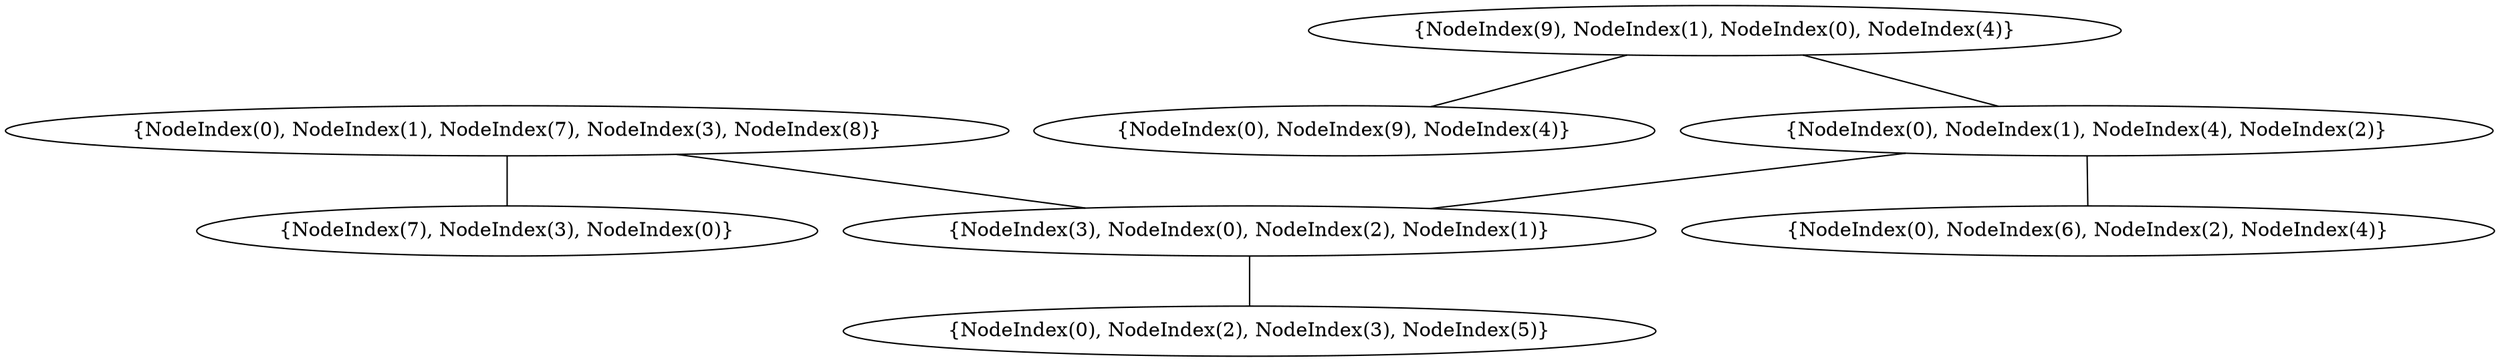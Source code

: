 graph {
    0 [ label = "{NodeIndex(0), NodeIndex(2), NodeIndex(3), NodeIndex(5)}" ]
    1 [ label = "{NodeIndex(0), NodeIndex(6), NodeIndex(2), NodeIndex(4)}" ]
    2 [ label = "{NodeIndex(7), NodeIndex(3), NodeIndex(0)}" ]
    3 [ label = "{NodeIndex(0), NodeIndex(9), NodeIndex(4)}" ]
    4 [ label = "{NodeIndex(3), NodeIndex(0), NodeIndex(2), NodeIndex(1)}" ]
    5 [ label = "{NodeIndex(0), NodeIndex(1), NodeIndex(7), NodeIndex(3), NodeIndex(8)}" ]
    6 [ label = "{NodeIndex(0), NodeIndex(1), NodeIndex(4), NodeIndex(2)}" ]
    7 [ label = "{NodeIndex(9), NodeIndex(1), NodeIndex(0), NodeIndex(4)}" ]
    6 -- 4 [ ]
    7 -- 3 [ ]
    7 -- 6 [ ]
    4 -- 0 [ ]
    6 -- 1 [ ]
    5 -- 4 [ ]
    5 -- 2 [ ]
}
